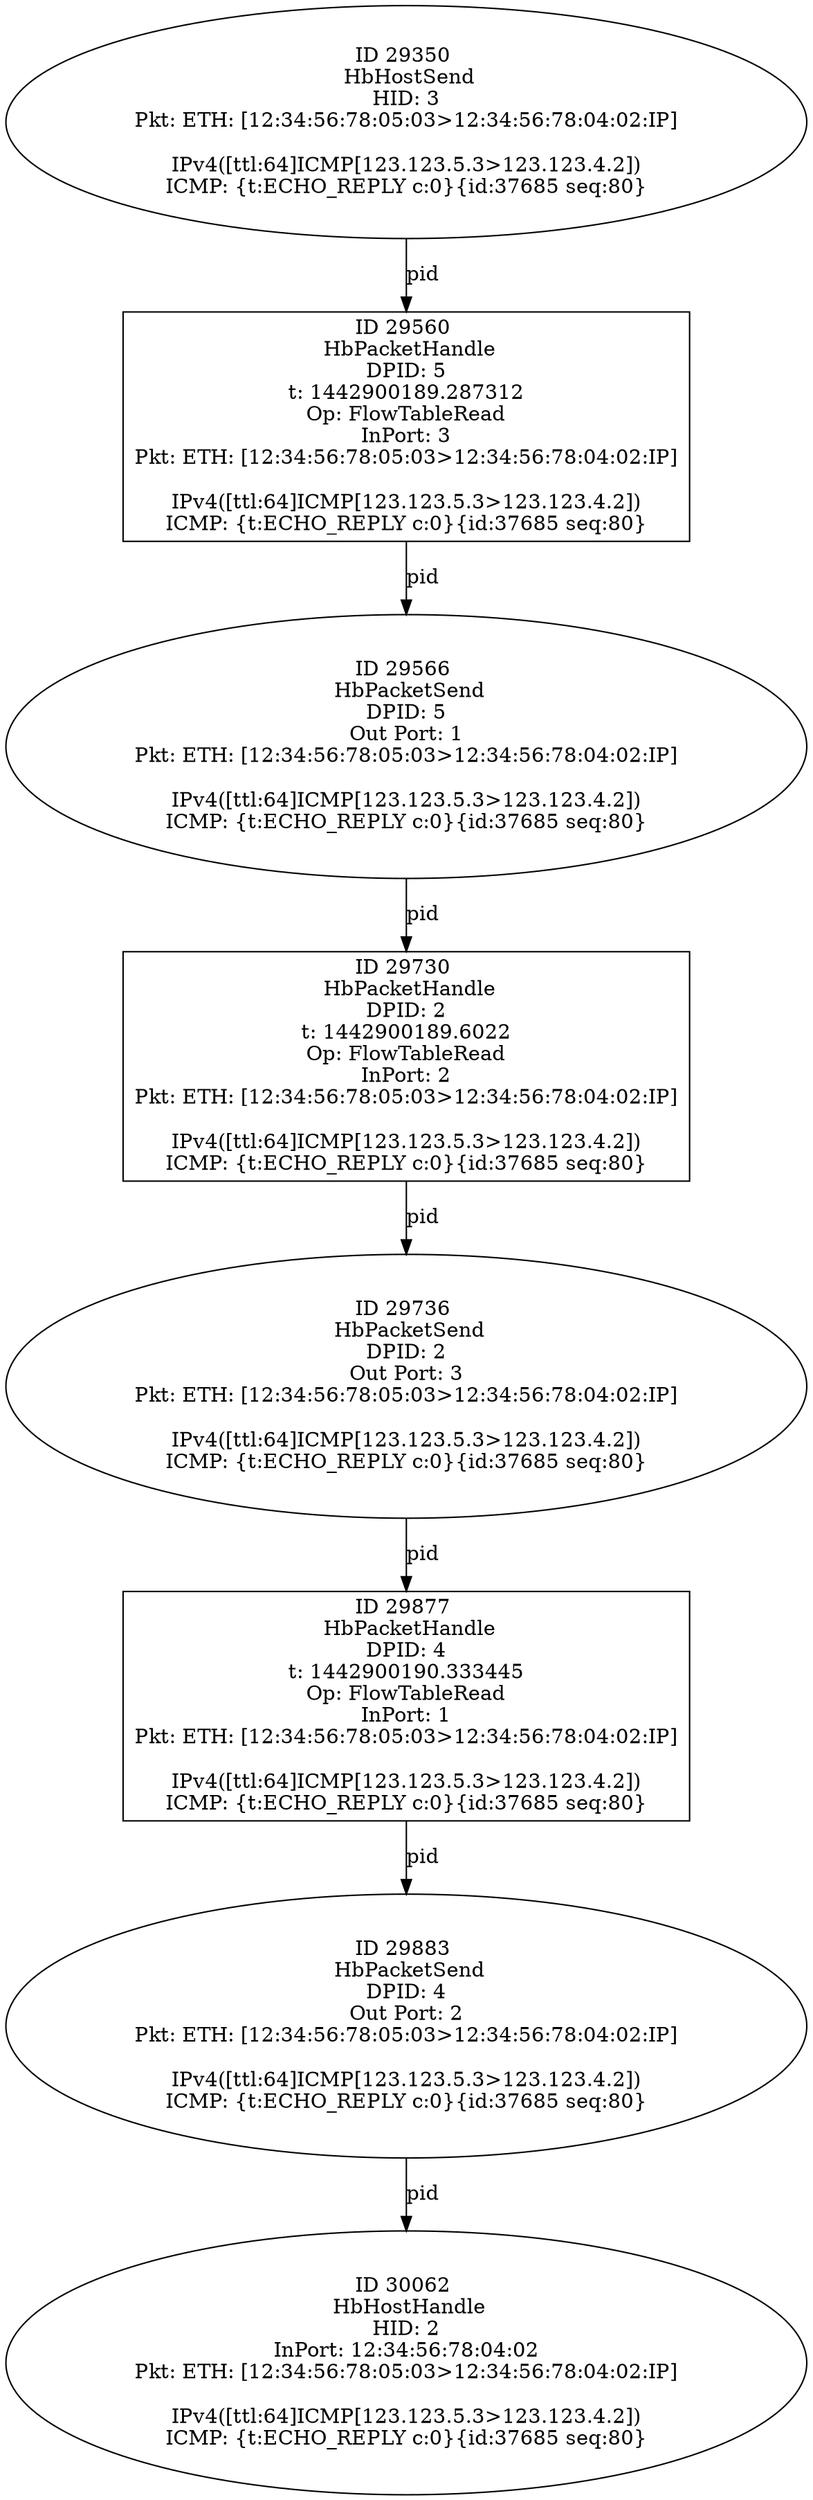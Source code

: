 strict digraph G {
29730 [shape=box, event=<hb_events.HbPacketHandle object at 0x10e13af90>, label="ID 29730 
 HbPacketHandle
DPID: 2
t: 1442900189.6022
Op: FlowTableRead
InPort: 2
Pkt: ETH: [12:34:56:78:05:03>12:34:56:78:04:02:IP]

IPv4([ttl:64]ICMP[123.123.5.3>123.123.4.2])
ICMP: {t:ECHO_REPLY c:0}{id:37685 seq:80}"];
29350 [shape=oval, event=<hb_events.HbHostSend object at 0x10dfb9650>, label="ID 29350 
 HbHostSend
HID: 3
Pkt: ETH: [12:34:56:78:05:03>12:34:56:78:04:02:IP]

IPv4([ttl:64]ICMP[123.123.5.3>123.123.4.2])
ICMP: {t:ECHO_REPLY c:0}{id:37685 seq:80}"];
29736 [shape=oval, event=<hb_events.HbPacketSend object at 0x10e129350>, label="ID 29736 
 HbPacketSend
DPID: 2
Out Port: 3
Pkt: ETH: [12:34:56:78:05:03>12:34:56:78:04:02:IP]

IPv4([ttl:64]ICMP[123.123.5.3>123.123.4.2])
ICMP: {t:ECHO_REPLY c:0}{id:37685 seq:80}"];
30062 [shape=oval, event=<hb_events.HbHostHandle object at 0x10e26bb50>, label="ID 30062 
 HbHostHandle
HID: 2
InPort: 12:34:56:78:04:02
Pkt: ETH: [12:34:56:78:05:03>12:34:56:78:04:02:IP]

IPv4([ttl:64]ICMP[123.123.5.3>123.123.4.2])
ICMP: {t:ECHO_REPLY c:0}{id:37685 seq:80}"];
29877 [shape=box, event=<hb_events.HbPacketHandle object at 0x10e1f0050>, label="ID 29877 
 HbPacketHandle
DPID: 4
t: 1442900190.333445
Op: FlowTableRead
InPort: 1
Pkt: ETH: [12:34:56:78:05:03>12:34:56:78:04:02:IP]

IPv4([ttl:64]ICMP[123.123.5.3>123.123.4.2])
ICMP: {t:ECHO_REPLY c:0}{id:37685 seq:80}"];
29560 [shape=box, event=<hb_events.HbPacketHandle object at 0x10e086090>, label="ID 29560 
 HbPacketHandle
DPID: 5
t: 1442900189.287312
Op: FlowTableRead
InPort: 3
Pkt: ETH: [12:34:56:78:05:03>12:34:56:78:04:02:IP]

IPv4([ttl:64]ICMP[123.123.5.3>123.123.4.2])
ICMP: {t:ECHO_REPLY c:0}{id:37685 seq:80}"];
29883 [shape=oval, event=<hb_events.HbPacketSend object at 0x10e1d72d0>, label="ID 29883 
 HbPacketSend
DPID: 4
Out Port: 2
Pkt: ETH: [12:34:56:78:05:03>12:34:56:78:04:02:IP]

IPv4([ttl:64]ICMP[123.123.5.3>123.123.4.2])
ICMP: {t:ECHO_REPLY c:0}{id:37685 seq:80}"];
29566 [shape=oval, event=<hb_events.HbPacketSend object at 0x10e07a850>, label="ID 29566 
 HbPacketSend
DPID: 5
Out Port: 1
Pkt: ETH: [12:34:56:78:05:03>12:34:56:78:04:02:IP]

IPv4([ttl:64]ICMP[123.123.5.3>123.123.4.2])
ICMP: {t:ECHO_REPLY c:0}{id:37685 seq:80}"];
29730 -> 29736  [rel=pid, label=pid];
29350 -> 29560  [rel=pid, label=pid];
29736 -> 29877  [rel=pid, label=pid];
29877 -> 29883  [rel=pid, label=pid];
29560 -> 29566  [rel=pid, label=pid];
29883 -> 30062  [rel=pid, label=pid];
29566 -> 29730  [rel=pid, label=pid];
}
